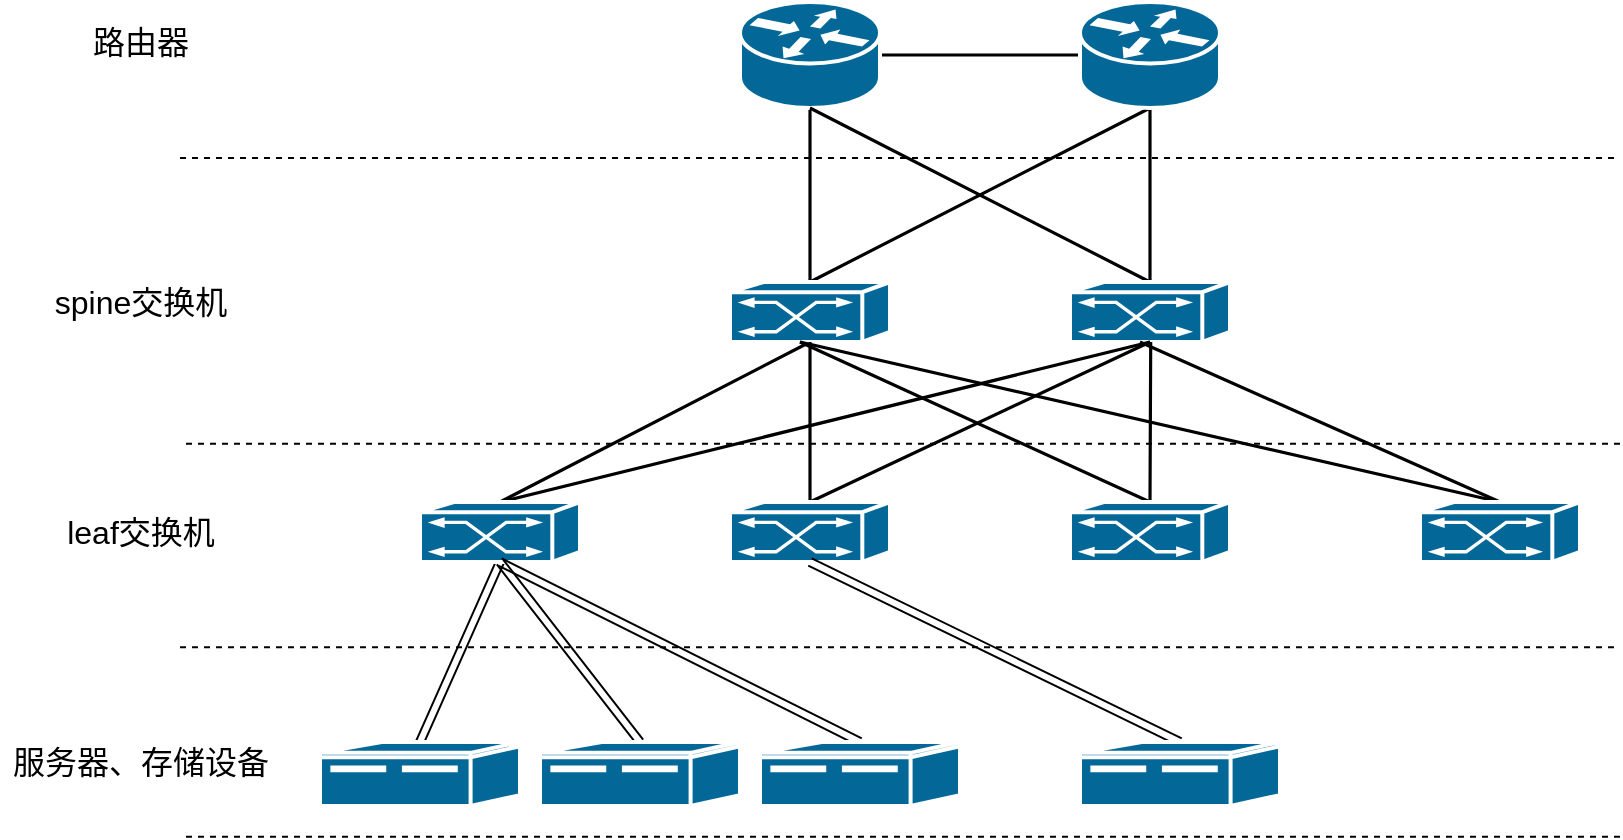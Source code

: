 <mxfile version="16.5.6" type="github">
  <diagram name="Page-1" id="c37626ed-c26b-45fb-9056-f9ebc6bb27b6">
    <mxGraphModel dx="1527" dy="867" grid="0" gridSize="10" guides="1" tooltips="1" connect="1" arrows="1" fold="1" page="1" pageScale="1" pageWidth="1100" pageHeight="850" background="none" math="0" shadow="0">
      <root>
        <mxCell id="0" />
        <mxCell id="1" parent="0" />
        <mxCell id="sBmO86maGU4b0SfhbNvD-16" style="edgeStyle=none;rounded=0;orthogonalLoop=1;jettySize=auto;html=1;exitX=1;exitY=0.5;exitDx=0;exitDy=0;exitPerimeter=0;entryX=0;entryY=0.5;entryDx=0;entryDy=0;entryPerimeter=0;shape=link;width=0.588;" edge="1" parent="1" source="sBmO86maGU4b0SfhbNvD-1" target="sBmO86maGU4b0SfhbNvD-9">
          <mxGeometry relative="1" as="geometry" />
        </mxCell>
        <mxCell id="sBmO86maGU4b0SfhbNvD-17" style="edgeStyle=none;shape=link;rounded=0;orthogonalLoop=1;jettySize=auto;html=1;exitX=0.5;exitY=1;exitDx=0;exitDy=0;exitPerimeter=0;width=-0.588;" edge="1" parent="1" source="sBmO86maGU4b0SfhbNvD-1" target="sBmO86maGU4b0SfhbNvD-5">
          <mxGeometry relative="1" as="geometry" />
        </mxCell>
        <mxCell id="sBmO86maGU4b0SfhbNvD-1" value="" style="shape=mxgraph.cisco.routers.router;sketch=0;html=1;pointerEvents=1;dashed=0;fillColor=#036897;strokeColor=#ffffff;strokeWidth=2;verticalLabelPosition=bottom;verticalAlign=top;align=center;outlineConnect=0;" vertex="1" parent="1">
          <mxGeometry x="390" y="160" width="70" height="53" as="geometry" />
        </mxCell>
        <mxCell id="sBmO86maGU4b0SfhbNvD-37" style="edgeStyle=none;shape=link;rounded=0;orthogonalLoop=1;jettySize=auto;html=1;exitX=0.5;exitY=0;exitDx=0;exitDy=0;exitPerimeter=0;" edge="1" parent="1" source="sBmO86maGU4b0SfhbNvD-4">
          <mxGeometry relative="1" as="geometry">
            <mxPoint x="270" y="440" as="targetPoint" />
          </mxGeometry>
        </mxCell>
        <mxCell id="sBmO86maGU4b0SfhbNvD-4" value="" style="shape=mxgraph.cisco.computers_and_peripherals.ibm_mini_as400;sketch=0;html=1;pointerEvents=1;dashed=0;fillColor=#036897;strokeColor=#ffffff;strokeWidth=2;verticalLabelPosition=bottom;verticalAlign=top;align=center;outlineConnect=0;" vertex="1" parent="1">
          <mxGeometry x="180" y="530" width="100" height="32" as="geometry" />
        </mxCell>
        <mxCell id="sBmO86maGU4b0SfhbNvD-18" style="edgeStyle=none;shape=link;rounded=0;orthogonalLoop=1;jettySize=auto;html=1;exitX=0.5;exitY=0;exitDx=0;exitDy=0;exitPerimeter=0;entryX=0.5;entryY=1;entryDx=0;entryDy=0;entryPerimeter=0;width=0.588;" edge="1" parent="1" source="sBmO86maGU4b0SfhbNvD-5" target="sBmO86maGU4b0SfhbNvD-9">
          <mxGeometry relative="1" as="geometry" />
        </mxCell>
        <mxCell id="sBmO86maGU4b0SfhbNvD-26" style="edgeStyle=none;shape=link;rounded=0;orthogonalLoop=1;jettySize=auto;html=1;exitX=0.5;exitY=1;exitDx=0;exitDy=0;exitPerimeter=0;entryX=0.5;entryY=0;entryDx=0;entryDy=0;entryPerimeter=0;width=0.588;" edge="1" parent="1" source="sBmO86maGU4b0SfhbNvD-5" target="sBmO86maGU4b0SfhbNvD-21">
          <mxGeometry relative="1" as="geometry" />
        </mxCell>
        <mxCell id="sBmO86maGU4b0SfhbNvD-5" value="" style="shape=mxgraph.cisco.switches.atm_switch;sketch=0;html=1;pointerEvents=1;dashed=0;fillColor=#036897;strokeColor=#ffffff;strokeWidth=2;verticalLabelPosition=bottom;verticalAlign=top;align=center;outlineConnect=0;" vertex="1" parent="1">
          <mxGeometry x="385" y="300" width="80" height="30" as="geometry" />
        </mxCell>
        <mxCell id="sBmO86maGU4b0SfhbNvD-19" style="edgeStyle=none;shape=link;rounded=0;orthogonalLoop=1;jettySize=auto;html=1;exitX=0.5;exitY=0;exitDx=0;exitDy=0;exitPerimeter=0;entryX=0.5;entryY=1;entryDx=0;entryDy=0;entryPerimeter=0;width=-0.588;" edge="1" parent="1" source="sBmO86maGU4b0SfhbNvD-6" target="sBmO86maGU4b0SfhbNvD-9">
          <mxGeometry relative="1" as="geometry" />
        </mxCell>
        <mxCell id="sBmO86maGU4b0SfhbNvD-20" style="edgeStyle=none;shape=link;rounded=0;orthogonalLoop=1;jettySize=auto;html=1;exitX=0.5;exitY=0;exitDx=0;exitDy=0;exitPerimeter=0;entryX=0.5;entryY=1;entryDx=0;entryDy=0;entryPerimeter=0;width=0.588;" edge="1" parent="1" source="sBmO86maGU4b0SfhbNvD-6" target="sBmO86maGU4b0SfhbNvD-1">
          <mxGeometry relative="1" as="geometry" />
        </mxCell>
        <mxCell id="sBmO86maGU4b0SfhbNvD-6" value="" style="shape=mxgraph.cisco.switches.atm_switch;sketch=0;html=1;pointerEvents=1;dashed=0;fillColor=#036897;strokeColor=#ffffff;strokeWidth=2;verticalLabelPosition=bottom;verticalAlign=top;align=center;outlineConnect=0;" vertex="1" parent="1">
          <mxGeometry x="555" y="300" width="80" height="30" as="geometry" />
        </mxCell>
        <mxCell id="sBmO86maGU4b0SfhbNvD-9" value="" style="shape=mxgraph.cisco.routers.router;sketch=0;html=1;pointerEvents=1;dashed=0;fillColor=#036897;strokeColor=#ffffff;strokeWidth=2;verticalLabelPosition=bottom;verticalAlign=top;align=center;outlineConnect=0;" vertex="1" parent="1">
          <mxGeometry x="560" y="160" width="70" height="53" as="geometry" />
        </mxCell>
        <mxCell id="sBmO86maGU4b0SfhbNvD-27" style="edgeStyle=none;shape=link;rounded=0;orthogonalLoop=1;jettySize=auto;html=1;exitX=0.5;exitY=0;exitDx=0;exitDy=0;exitPerimeter=0;entryX=0.5;entryY=1;entryDx=0;entryDy=0;entryPerimeter=0;width=-0.588;" edge="1" parent="1" source="sBmO86maGU4b0SfhbNvD-21" target="sBmO86maGU4b0SfhbNvD-6">
          <mxGeometry relative="1" as="geometry" />
        </mxCell>
        <mxCell id="sBmO86maGU4b0SfhbNvD-21" value="" style="shape=mxgraph.cisco.switches.atm_switch;sketch=0;html=1;pointerEvents=1;dashed=0;fillColor=#036897;strokeColor=#ffffff;strokeWidth=2;verticalLabelPosition=bottom;verticalAlign=top;align=center;outlineConnect=0;" vertex="1" parent="1">
          <mxGeometry x="230" y="410" width="80" height="30" as="geometry" />
        </mxCell>
        <mxCell id="sBmO86maGU4b0SfhbNvD-28" style="edgeStyle=none;shape=link;rounded=0;orthogonalLoop=1;jettySize=auto;html=1;exitX=0.5;exitY=0;exitDx=0;exitDy=0;exitPerimeter=0;entryX=0.5;entryY=1;entryDx=0;entryDy=0;entryPerimeter=0;width=0.588;" edge="1" parent="1" source="sBmO86maGU4b0SfhbNvD-22" target="sBmO86maGU4b0SfhbNvD-5">
          <mxGeometry relative="1" as="geometry" />
        </mxCell>
        <mxCell id="sBmO86maGU4b0SfhbNvD-29" style="edgeStyle=none;shape=link;rounded=0;orthogonalLoop=1;jettySize=auto;html=1;exitX=0.5;exitY=0;exitDx=0;exitDy=0;exitPerimeter=0;entryX=0.5;entryY=1;entryDx=0;entryDy=0;entryPerimeter=0;width=-0.588;" edge="1" parent="1" source="sBmO86maGU4b0SfhbNvD-22" target="sBmO86maGU4b0SfhbNvD-6">
          <mxGeometry relative="1" as="geometry" />
        </mxCell>
        <mxCell id="sBmO86maGU4b0SfhbNvD-22" value="" style="shape=mxgraph.cisco.switches.atm_switch;sketch=0;html=1;pointerEvents=1;dashed=0;fillColor=#036897;strokeColor=#ffffff;strokeWidth=2;verticalLabelPosition=bottom;verticalAlign=top;align=center;outlineConnect=0;" vertex="1" parent="1">
          <mxGeometry x="385" y="410" width="80" height="30" as="geometry" />
        </mxCell>
        <mxCell id="sBmO86maGU4b0SfhbNvD-30" style="edgeStyle=none;shape=link;rounded=0;orthogonalLoop=1;jettySize=auto;html=1;exitX=0.5;exitY=0;exitDx=0;exitDy=0;exitPerimeter=0;width=0.588;" edge="1" parent="1" source="sBmO86maGU4b0SfhbNvD-23">
          <mxGeometry relative="1" as="geometry">
            <mxPoint x="595.353" y="330" as="targetPoint" />
          </mxGeometry>
        </mxCell>
        <mxCell id="sBmO86maGU4b0SfhbNvD-31" style="edgeStyle=none;shape=link;rounded=0;orthogonalLoop=1;jettySize=auto;html=1;exitX=0.5;exitY=0;exitDx=0;exitDy=0;exitPerimeter=0;width=-0.588;" edge="1" parent="1" source="sBmO86maGU4b0SfhbNvD-23">
          <mxGeometry relative="1" as="geometry">
            <mxPoint x="420" y="330" as="targetPoint" />
          </mxGeometry>
        </mxCell>
        <mxCell id="sBmO86maGU4b0SfhbNvD-23" value="" style="shape=mxgraph.cisco.switches.atm_switch;sketch=0;html=1;pointerEvents=1;dashed=0;fillColor=#036897;strokeColor=#ffffff;strokeWidth=2;verticalLabelPosition=bottom;verticalAlign=top;align=center;outlineConnect=0;" vertex="1" parent="1">
          <mxGeometry x="555" y="410" width="80" height="30" as="geometry" />
        </mxCell>
        <mxCell id="sBmO86maGU4b0SfhbNvD-32" style="edgeStyle=none;shape=link;rounded=0;orthogonalLoop=1;jettySize=auto;html=1;exitX=0.5;exitY=0;exitDx=0;exitDy=0;exitPerimeter=0;width=-0.588;" edge="1" parent="1" source="sBmO86maGU4b0SfhbNvD-24">
          <mxGeometry relative="1" as="geometry">
            <mxPoint x="590" y="330" as="targetPoint" />
          </mxGeometry>
        </mxCell>
        <mxCell id="sBmO86maGU4b0SfhbNvD-33" style="edgeStyle=none;shape=link;rounded=0;orthogonalLoop=1;jettySize=auto;html=1;exitX=0.5;exitY=0;exitDx=0;exitDy=0;exitPerimeter=0;width=0.588;" edge="1" parent="1" source="sBmO86maGU4b0SfhbNvD-24">
          <mxGeometry relative="1" as="geometry">
            <mxPoint x="420" y="330" as="targetPoint" />
          </mxGeometry>
        </mxCell>
        <mxCell id="sBmO86maGU4b0SfhbNvD-24" value="" style="shape=mxgraph.cisco.switches.atm_switch;sketch=0;html=1;pointerEvents=1;dashed=0;fillColor=#036897;strokeColor=#ffffff;strokeWidth=2;verticalLabelPosition=bottom;verticalAlign=top;align=center;outlineConnect=0;" vertex="1" parent="1">
          <mxGeometry x="730" y="410" width="80" height="30" as="geometry" />
        </mxCell>
        <mxCell id="sBmO86maGU4b0SfhbNvD-38" style="edgeStyle=none;shape=link;rounded=0;orthogonalLoop=1;jettySize=auto;html=1;exitX=0.5;exitY=0;exitDx=0;exitDy=0;exitPerimeter=0;entryX=0.5;entryY=1;entryDx=0;entryDy=0;entryPerimeter=0;" edge="1" parent="1" source="sBmO86maGU4b0SfhbNvD-34" target="sBmO86maGU4b0SfhbNvD-21">
          <mxGeometry relative="1" as="geometry" />
        </mxCell>
        <mxCell id="sBmO86maGU4b0SfhbNvD-34" value="" style="shape=mxgraph.cisco.computers_and_peripherals.ibm_mini_as400;sketch=0;html=1;pointerEvents=1;dashed=0;fillColor=#036897;strokeColor=#ffffff;strokeWidth=2;verticalLabelPosition=bottom;verticalAlign=top;align=center;outlineConnect=0;" vertex="1" parent="1">
          <mxGeometry x="290" y="530" width="100" height="32" as="geometry" />
        </mxCell>
        <mxCell id="sBmO86maGU4b0SfhbNvD-39" style="edgeStyle=none;shape=link;rounded=0;orthogonalLoop=1;jettySize=auto;html=1;exitX=0.5;exitY=0;exitDx=0;exitDy=0;exitPerimeter=0;entryX=0.5;entryY=1;entryDx=0;entryDy=0;entryPerimeter=0;" edge="1" parent="1" source="sBmO86maGU4b0SfhbNvD-35" target="sBmO86maGU4b0SfhbNvD-21">
          <mxGeometry relative="1" as="geometry" />
        </mxCell>
        <mxCell id="sBmO86maGU4b0SfhbNvD-35" value="" style="shape=mxgraph.cisco.computers_and_peripherals.ibm_mini_as400;sketch=0;html=1;pointerEvents=1;dashed=0;fillColor=#036897;strokeColor=#ffffff;strokeWidth=2;verticalLabelPosition=bottom;verticalAlign=top;align=center;outlineConnect=0;" vertex="1" parent="1">
          <mxGeometry x="400" y="530" width="100" height="32" as="geometry" />
        </mxCell>
        <mxCell id="sBmO86maGU4b0SfhbNvD-40" style="edgeStyle=none;shape=link;rounded=0;orthogonalLoop=1;jettySize=auto;html=1;exitX=0.5;exitY=0;exitDx=0;exitDy=0;exitPerimeter=0;entryX=0.5;entryY=1;entryDx=0;entryDy=0;entryPerimeter=0;" edge="1" parent="1" source="sBmO86maGU4b0SfhbNvD-36" target="sBmO86maGU4b0SfhbNvD-22">
          <mxGeometry relative="1" as="geometry" />
        </mxCell>
        <mxCell id="sBmO86maGU4b0SfhbNvD-36" value="" style="shape=mxgraph.cisco.computers_and_peripherals.ibm_mini_as400;sketch=0;html=1;pointerEvents=1;dashed=0;fillColor=#036897;strokeColor=#ffffff;strokeWidth=2;verticalLabelPosition=bottom;verticalAlign=top;align=center;outlineConnect=0;" vertex="1" parent="1">
          <mxGeometry x="560" y="530" width="100" height="32" as="geometry" />
        </mxCell>
        <mxCell id="sBmO86maGU4b0SfhbNvD-41" value="路由器" style="text;html=1;resizable=0;autosize=1;align=center;verticalAlign=middle;points=[];fillColor=none;strokeColor=none;rounded=0;fontSize=16;" vertex="1" parent="1">
          <mxGeometry x="60" y="170" width="60" height="20" as="geometry" />
        </mxCell>
        <mxCell id="sBmO86maGU4b0SfhbNvD-42" value="spine交换机" style="text;html=1;resizable=0;autosize=1;align=center;verticalAlign=middle;points=[];fillColor=none;strokeColor=none;rounded=0;fontSize=16;" vertex="1" parent="1">
          <mxGeometry x="40" y="300" width="100" height="20" as="geometry" />
        </mxCell>
        <mxCell id="sBmO86maGU4b0SfhbNvD-43" value="leaf交换机" style="text;html=1;resizable=0;autosize=1;align=center;verticalAlign=middle;points=[];fillColor=none;strokeColor=none;rounded=0;fontSize=16;" vertex="1" parent="1">
          <mxGeometry x="45" y="415" width="90" height="20" as="geometry" />
        </mxCell>
        <mxCell id="sBmO86maGU4b0SfhbNvD-44" value="服务器、存储设备" style="text;html=1;resizable=0;autosize=1;align=center;verticalAlign=middle;points=[];fillColor=none;strokeColor=none;rounded=0;fontSize=16;" vertex="1" parent="1">
          <mxGeometry x="20" y="530" width="140" height="20" as="geometry" />
        </mxCell>
        <mxCell id="sBmO86maGU4b0SfhbNvD-45" value="" style="endArrow=none;html=1;rounded=0;fontSize=16;shape=link;width=142.941;dashed=1;" edge="1" parent="1">
          <mxGeometry width="50" height="50" relative="1" as="geometry">
            <mxPoint x="110" y="309.41" as="sourcePoint" />
            <mxPoint x="830" y="309.41" as="targetPoint" />
          </mxGeometry>
        </mxCell>
        <mxCell id="sBmO86maGU4b0SfhbNvD-46" value="" style="endArrow=none;html=1;rounded=0;fontSize=16;shape=link;width=94.706;dashed=1;" edge="1" parent="1">
          <mxGeometry width="50" height="50" relative="1" as="geometry">
            <mxPoint x="110" y="530.0" as="sourcePoint" />
            <mxPoint x="830" y="530.0" as="targetPoint" />
          </mxGeometry>
        </mxCell>
      </root>
    </mxGraphModel>
  </diagram>
</mxfile>
